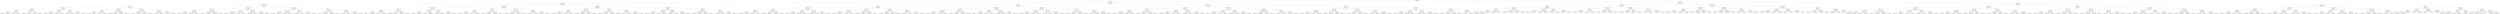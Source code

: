 digraph G{
514937549 [label="Node{data=[5090, 5090]}"]
514937549 -> 1069359610
1069359610 [label="Node{data=[3048, 3048]}"]
1069359610 -> 31232092
31232092 [label="Node{data=[2486, 2486]}"]
31232092 -> 815589268
815589268 [label="Node{data=[1429, 1429]}"]
815589268 -> 615509104
615509104 [label="Node{data=[477, 477]}"]
615509104 -> 1917565934
1917565934 [label="Node{data=[461, 461]}"]
1917565934 -> 401640331
401640331 [label="Node{data=[442, 442]}"]
401640331 -> 1074228902
1074228902 [label="Node{data=[438, 438]}"]
1074228902 -> 454084282
454084282 [label="Node{data=[436, 436]}"]
454084282 -> 875268861
875268861 [label="Node{data=[430, 430]}"]
454084282 -> 655684384
655684384 [label="Node{data=[437, 437]}"]
1074228902 -> 1545456442
1545456442 [label="Node{data=[440, 440]}"]
1545456442 -> 1093002005
1093002005 [label="Node{data=[439, 439]}"]
1545456442 -> 691135918
691135918 [label="Node{data=[441, 441]}"]
401640331 -> 700223067
700223067 [label="Node{data=[446, 446]}"]
700223067 -> 466273357
466273357 [label="Node{data=[444, 444]}"]
466273357 -> 1964613994
1964613994 [label="Node{data=[443, 443]}"]
466273357 -> 1394812658
1394812658 [label="Node{data=[445, 445]}"]
700223067 -> 513848475
513848475 [label="Node{data=[459, 459]}"]
513848475 -> 1401287598
1401287598 [label="Node{data=[447, 447]}"]
513848475 -> 1798244933
1798244933 [label="Node{data=[460, 460]}"]
1917565934 -> 561096036
561096036 [label="Node{data=[469, 469]}"]
561096036 -> 980339133
980339133 [label="Node{data=[465, 465]}"]
980339133 -> 1183471069
1183471069 [label="Node{data=[463, 463]}"]
1183471069 -> 1441010283
1441010283 [label="Node{data=[462, 462]}"]
1183471069 -> 2031277878
2031277878 [label="Node{data=[464, 464]}"]
980339133 -> 897440392
897440392 [label="Node{data=[467, 467]}"]
897440392 -> 567100743
567100743 [label="Node{data=[466, 466]}"]
897440392 -> 1414491231
1414491231 [label="Node{data=[468, 468]}"]
561096036 -> 990620295
990620295 [label="Node{data=[473, 473]}"]
990620295 -> 1618579188
1618579188 [label="Node{data=[471, 471]}"]
1618579188 -> 726997185
726997185 [label="Node{data=[470, 470]}"]
1618579188 -> 72856672
72856672 [label="Node{data=[472, 472]}"]
990620295 -> 1659791871
1659791871 [label="Node{data=[475, 475]}"]
1659791871 -> 1313621368
1313621368 [label="Node{data=[474, 474]}"]
1659791871 -> 1306320736
1306320736 [label="Node{data=[476, 476]}"]
615509104 -> 1947305487
1947305487 [label="Node{data=[1389, 1389]}"]
1947305487 -> 1705093347
1705093347 [label="Node{data=[485, 485]}"]
1705093347 -> 1231705770
1231705770 [label="Node{data=[481, 481]}"]
1231705770 -> 1650894648
1650894648 [label="Node{data=[479, 479]}"]
1650894648 -> 440366213
440366213 [label="Node{data=[478, 478]}"]
1650894648 -> 1915822481
1915822481 [label="Node{data=[480, 480]}"]
1231705770 -> 1777723003
1777723003 [label="Node{data=[483, 483]}"]
1777723003 -> 1056817946
1056817946 [label="Node{data=[482, 482]}"]
1777723003 -> 1602687772
1602687772 [label="Node{data=[484, 484]}"]
1705093347 -> 616664276
616664276 [label="Node{data=[1385, 1385]}"]
616664276 -> 1648455689
1648455689 [label="Node{data=[522, 522]}"]
1648455689 -> 854886984
854886984 [label="Node{data=[486, 486]}"]
1648455689 -> 1435263225
1435263225 [label="Node{data=[862, 862]}"]
616664276 -> 2097406384
2097406384 [label="Node{data=[1387, 1387]}"]
2097406384 -> 346756897
346756897 [label="Node{data=[1386, 1386]}"]
2097406384 -> 43743542
43743542 [label="Node{data=[1388, 1388]}"]
1947305487 -> 874924596
874924596 [label="Node{data=[1397, 1397]}"]
874924596 -> 1447703393
1447703393 [label="Node{data=[1393, 1393]}"]
1447703393 -> 437527702
437527702 [label="Node{data=[1391, 1391]}"]
437527702 -> 1126149163
1126149163 [label="Node{data=[1390, 1390]}"]
437527702 -> 1173236118
1173236118 [label="Node{data=[1392, 1392]}"]
1447703393 -> 1119406961
1119406961 [label="Node{data=[1395, 1395]}"]
1119406961 -> 2041804580
2041804580 [label="Node{data=[1394, 1394]}"]
1119406961 -> 1207165645
1207165645 [label="Node{data=[1396, 1396]}"]
874924596 -> 1936048444
1936048444 [label="Node{data=[1419, 1419]}"]
1936048444 -> 2005040994
2005040994 [label="Node{data=[1399, 1399]}"]
2005040994 -> 367672545
367672545 [label="Node{data=[1398, 1398]}"]
2005040994 -> 1297563931
1297563931 [label="Node{data=[1400, 1400]}"]
1936048444 -> 283514284
283514284 [label="Node{data=[1427, 1427]}"]
283514284 -> 1954218429
1954218429 [label="Node{data=[1426, 1426]}"]
283514284 -> 816981735
816981735 [label="Node{data=[1428, 1428]}"]
815589268 -> 1201333875
1201333875 [label="Node{data=[1586, 1586]}"]
1201333875 -> 1743900761
1743900761 [label="Node{data=[1570, 1570]}"]
1743900761 -> 1269515251
1269515251 [label="Node{data=[1437, 1437]}"]
1269515251 -> 1787810175
1787810175 [label="Node{data=[1433, 1433]}"]
1787810175 -> 2058754851
2058754851 [label="Node{data=[1431, 1431]}"]
2058754851 -> 321683252
321683252 [label="Node{data=[1430, 1430]}"]
2058754851 -> 42533497
42533497 [label="Node{data=[1432, 1432]}"]
1787810175 -> 370753406
370753406 [label="Node{data=[1435, 1435]}"]
370753406 -> 1555845533
1555845533 [label="Node{data=[1434, 1434]}"]
370753406 -> 748241121
748241121 [label="Node{data=[1436, 1436]}"]
1269515251 -> 1724454337
1724454337 [label="Node{data=[1441, 1441]}"]
1724454337 -> 972301481
972301481 [label="Node{data=[1439, 1439]}"]
972301481 -> 133868211
133868211 [label="Node{data=[1438, 1438]}"]
972301481 -> 1635941605
1635941605 [label="Node{data=[1440, 1440]}"]
1724454337 -> 1330321929
1330321929 [label="Node{data=[1568, 1568]}"]
1330321929 -> 1459793445
1459793445 [label="Node{data=[1510, 1510]}"]
1330321929 -> 92219716
92219716 [label="Node{data=[1569, 1569]}"]
1743900761 -> 2011699290
2011699290 [label="Node{data=[1578, 1578]}"]
2011699290 -> 1617219580
1617219580 [label="Node{data=[1574, 1574]}"]
1617219580 -> 584394323
584394323 [label="Node{data=[1572, 1572]}"]
584394323 -> 1578901060
1578901060 [label="Node{data=[1571, 1571]}"]
584394323 -> 1770120981
1770120981 [label="Node{data=[1573, 1573]}"]
1617219580 -> 794615542
794615542 [label="Node{data=[1576, 1576]}"]
794615542 -> 607163120
607163120 [label="Node{data=[1575, 1575]}"]
794615542 -> 450905612
450905612 [label="Node{data=[1577, 1577]}"]
2011699290 -> 2084549386
2084549386 [label="Node{data=[1582, 1582]}"]
2084549386 -> 903706901
903706901 [label="Node{data=[1580, 1580]}"]
903706901 -> 366660172
366660172 [label="Node{data=[1579, 1579]}"]
903706901 -> 219295453
219295453 [label="Node{data=[1581, 1581]}"]
2084549386 -> 204766102
204766102 [label="Node{data=[1584, 1584]}"]
204766102 -> 1392492244
1392492244 [label="Node{data=[1583, 1583]}"]
204766102 -> 288654957
288654957 [label="Node{data=[1585, 1585]}"]
1201333875 -> 223098448
223098448 [label="Node{data=[2119, 2119]}"]
223098448 -> 571147428
571147428 [label="Node{data=[1990, 1990]}"]
571147428 -> 221058863
221058863 [label="Node{data=[1907, 1907]}"]
221058863 -> 941621001
941621001 [label="Node{data=[1651, 1651]}"]
941621001 -> 1410183404
1410183404 [label="Node{data=[1587, 1587]}"]
941621001 -> 777625837
777625837 [label="Node{data=[1801, 1801]}"]
221058863 -> 1269321318
1269321318 [label="Node{data=[1930, 1930]}"]
1269321318 -> 210241453
210241453 [label="Node{data=[1926, 1926]}"]
1269321318 -> 901471232
901471232 [label="Node{data=[1959, 1959]}"]
571147428 -> 1451678866
1451678866 [label="Node{data=[2074, 2074]}"]
1451678866 -> 1607754586
1607754586 [label="Node{data=[2072, 2072]}"]
1607754586 -> 321761890
321761890 [label="Node{data=[2049, 2049]}"]
1607754586 -> 2082060123
2082060123 [label="Node{data=[2073, 2073]}"]
1451678866 -> 479958534
479958534 [label="Node{data=[2117, 2117]}"]
479958534 -> 1621751932
1621751932 [label="Node{data=[2103, 2103]}"]
479958534 -> 510257321
510257321 [label="Node{data=[2118, 2118]}"]
223098448 -> 796600144
796600144 [label="Node{data=[2478, 2478]}"]
796600144 -> 1863368479
1863368479 [label="Node{data=[2474, 2474]}"]
1863368479 -> 1079365785
1079365785 [label="Node{data=[2168, 2168]}"]
1079365785 -> 287851674
287851674 [label="Node{data=[2140, 2140]}"]
1079365785 -> 1730129992
1730129992 [label="Node{data=[2419, 2419]}"]
1863368479 -> 228393971
228393971 [label="Node{data=[2476, 2476]}"]
228393971 -> 1663228865
1663228865 [label="Node{data=[2475, 2475]}"]
228393971 -> 821911467
821911467 [label="Node{data=[2477, 2477]}"]
796600144 -> 712651788
712651788 [label="Node{data=[2482, 2482]}"]
712651788 -> 1335699499
1335699499 [label="Node{data=[2480, 2480]}"]
1335699499 -> 982781642
982781642 [label="Node{data=[2479, 2479]}"]
1335699499 -> 1615732276
1615732276 [label="Node{data=[2481, 2481]}"]
712651788 -> 460299365
460299365 [label="Node{data=[2484, 2484]}"]
460299365 -> 1024795475
1024795475 [label="Node{data=[2483, 2483]}"]
460299365 -> 669882469
669882469 [label="Node{data=[2485, 2485]}"]
31232092 -> 927112466
927112466 [label="Node{data=[2844, 2844]}"]
927112466 -> 1344906027
1344906027 [label="Node{data=[2548, 2548]}"]
1344906027 -> 1152519622
1152519622 [label="Node{data=[2502, 2502]}"]
1152519622 -> 265788293
265788293 [label="Node{data=[2494, 2494]}"]
265788293 -> 744373600
744373600 [label="Node{data=[2490, 2490]}"]
744373600 -> 838071099
838071099 [label="Node{data=[2488, 2488]}"]
838071099 -> 1710949630
1710949630 [label="Node{data=[2487, 2487]}"]
838071099 -> 1447276663
1447276663 [label="Node{data=[2489, 2489]}"]
744373600 -> 187376354
187376354 [label="Node{data=[2492, 2492]}"]
187376354 -> 628056727
628056727 [label="Node{data=[2491, 2491]}"]
187376354 -> 403590704
403590704 [label="Node{data=[2493, 2493]}"]
265788293 -> 1392874830
1392874830 [label="Node{data=[2498, 2498]}"]
1392874830 -> 23826942
23826942 [label="Node{data=[2496, 2496]}"]
23826942 -> 1598959774
1598959774 [label="Node{data=[2495, 2495]}"]
23826942 -> 903580297
903580297 [label="Node{data=[2497, 2497]}"]
1392874830 -> 1242289817
1242289817 [label="Node{data=[2500, 2500]}"]
1242289817 -> 397560391
397560391 [label="Node{data=[2499, 2499]}"]
1242289817 -> 961958639
961958639 [label="Node{data=[2501, 2501]}"]
1152519622 -> 1353713806
1353713806 [label="Node{data=[2540, 2540]}"]
1353713806 -> 1151054623
1151054623 [label="Node{data=[2536, 2536]}"]
1151054623 -> 1098787257
1098787257 [label="Node{data=[2534, 2534]}"]
1098787257 -> 1253362259
1253362259 [label="Node{data=[2503, 2503]}"]
1098787257 -> 437276659
437276659 [label="Node{data=[2535, 2535]}"]
1151054623 -> 59376869
59376869 [label="Node{data=[2538, 2538]}"]
59376869 -> 856278732
856278732 [label="Node{data=[2537, 2537]}"]
59376869 -> 1594061996
1594061996 [label="Node{data=[2539, 2539]}"]
1353713806 -> 1207228264
1207228264 [label="Node{data=[2544, 2544]}"]
1207228264 -> 344612447
344612447 [label="Node{data=[2542, 2542]}"]
344612447 -> 1774769572
1774769572 [label="Node{data=[2541, 2541]}"]
344612447 -> 766147109
766147109 [label="Node{data=[2543, 2543]}"]
1207228264 -> 1275373423
1275373423 [label="Node{data=[2546, 2546]}"]
1275373423 -> 179986454
179986454 [label="Node{data=[2545, 2545]}"]
1275373423 -> 628158736
628158736 [label="Node{data=[2547, 2547]}"]
1344906027 -> 1534446793
1534446793 [label="Node{data=[2768, 2768]}"]
1534446793 -> 849557271
849557271 [label="Node{data=[2760, 2760]}"]
849557271 -> 1807768453
1807768453 [label="Node{data=[2709, 2709]}"]
1807768453 -> 1226493852
1226493852 [label="Node{data=[2678, 2678]}"]
1226493852 -> 1014776306
1014776306 [label="Node{data=[2549, 2549]}"]
1226493852 -> 390906597
390906597 [label="Node{data=[2692, 2692]}"]
1807768453 -> 2126102522
2126102522 [label="Node{data=[2758, 2758]}"]
2126102522 -> 1640036766
1640036766 [label="Node{data=[2720, 2720]}"]
2126102522 -> 1072519045
1072519045 [label="Node{data=[2759, 2759]}"]
849557271 -> 1313333623
1313333623 [label="Node{data=[2764, 2764]}"]
1313333623 -> 2108870954
2108870954 [label="Node{data=[2762, 2762]}"]
2108870954 -> 467196683
467196683 [label="Node{data=[2761, 2761]}"]
2108870954 -> 1323103882
1323103882 [label="Node{data=[2763, 2763]}"]
1313333623 -> 1063381631
1063381631 [label="Node{data=[2766, 2766]}"]
1063381631 -> 1420904248
1420904248 [label="Node{data=[2765, 2765]}"]
1063381631 -> 158125606
158125606 [label="Node{data=[2767, 2767]}"]
1534446793 -> 548213031
548213031 [label="Node{data=[2784, 2784]}"]
548213031 -> 271529311
271529311 [label="Node{data=[2772, 2772]}"]
271529311 -> 1316563173
1316563173 [label="Node{data=[2770, 2770]}"]
1316563173 -> 562807538
562807538 [label="Node{data=[2769, 2769]}"]
1316563173 -> 1776802765
1776802765 [label="Node{data=[2771, 2771]}"]
271529311 -> 9145955
9145955 [label="Node{data=[2774, 2774]}"]
9145955 -> 120762519
120762519 [label="Node{data=[2773, 2773]}"]
9145955 -> 2018602705
2018602705 [label="Node{data=[2775, 2775]}"]
548213031 -> 801106853
801106853 [label="Node{data=[2840, 2840]}"]
801106853 -> 1931186343
1931186343 [label="Node{data=[2838, 2838]}"]
1931186343 -> 1639919707
1639919707 [label="Node{data=[2837, 2837]}"]
1931186343 -> 309063003
309063003 [label="Node{data=[2839, 2839]}"]
801106853 -> 1121570416
1121570416 [label="Node{data=[2842, 2842]}"]
1121570416 -> 1835593764
1835593764 [label="Node{data=[2841, 2841]}"]
1121570416 -> 1967990842
1967990842 [label="Node{data=[2843, 2843]}"]
927112466 -> 939594493
939594493 [label="Node{data=[2984, 2984]}"]
939594493 -> 875033027
875033027 [label="Node{data=[2968, 2968]}"]
875033027 -> 518315699
518315699 [label="Node{data=[2942, 2942]}"]
518315699 -> 49559981
49559981 [label="Node{data=[2848, 2848]}"]
49559981 -> 844252660
844252660 [label="Node{data=[2846, 2846]}"]
844252660 -> 963646356
963646356 [label="Node{data=[2845, 2845]}"]
844252660 -> 31015759
31015759 [label="Node{data=[2847, 2847]}"]
49559981 -> 583220104
583220104 [label="Node{data=[2850, 2850]}"]
583220104 -> 43956161
43956161 [label="Node{data=[2849, 2849]}"]
583220104 -> 1003223221
1003223221 [label="Node{data=[2931, 2931]}"]
518315699 -> 1883441080
1883441080 [label="Node{data=[2964, 2964]}"]
1883441080 -> 1273457987
1273457987 [label="Node{data=[2962, 2962]}"]
1273457987 -> 1018227521
1018227521 [label="Node{data=[2961, 2961]}"]
1273457987 -> 1490723378
1490723378 [label="Node{data=[2963, 2963]}"]
1883441080 -> 818675798
818675798 [label="Node{data=[2966, 2966]}"]
818675798 -> 1085402745
1085402745 [label="Node{data=[2965, 2965]}"]
818675798 -> 2069950413
2069950413 [label="Node{data=[2967, 2967]}"]
875033027 -> 1990597025
1990597025 [label="Node{data=[2976, 2976]}"]
1990597025 -> 649619859
649619859 [label="Node{data=[2972, 2972]}"]
649619859 -> 1773508891
1773508891 [label="Node{data=[2970, 2970]}"]
1773508891 -> 366415207
366415207 [label="Node{data=[2969, 2969]}"]
1773508891 -> 1408922989
1408922989 [label="Node{data=[2971, 2971]}"]
649619859 -> 913013360
913013360 [label="Node{data=[2974, 2974]}"]
913013360 -> 1943224551
1943224551 [label="Node{data=[2973, 2973]}"]
913013360 -> 1589827535
1589827535 [label="Node{data=[2975, 2975]}"]
1990597025 -> 1578340455
1578340455 [label="Node{data=[2980, 2980]}"]
1578340455 -> 868665647
868665647 [label="Node{data=[2978, 2978]}"]
868665647 -> 1518040008
1518040008 [label="Node{data=[2977, 2977]}"]
868665647 -> 307215335
307215335 [label="Node{data=[2979, 2979]}"]
1578340455 -> 1352503649
1352503649 [label="Node{data=[2982, 2982]}"]
1352503649 -> 1436005868
1436005868 [label="Node{data=[2981, 2981]}"]
1352503649 -> 1416849829
1416849829 [label="Node{data=[2983, 2983]}"]
939594493 -> 990670927
990670927 [label="Node{data=[3000, 3000]}"]
990670927 -> 119990486
119990486 [label="Node{data=[2992, 2992]}"]
119990486 -> 1878398219
1878398219 [label="Node{data=[2988, 2988]}"]
1878398219 -> 537356049
537356049 [label="Node{data=[2986, 2986]}"]
537356049 -> 2018637142
2018637142 [label="Node{data=[2985, 2985]}"]
537356049 -> 1216463570
1216463570 [label="Node{data=[2987, 2987]}"]
1878398219 -> 385927300
385927300 [label="Node{data=[2990, 2990]}"]
385927300 -> 212081306
212081306 [label="Node{data=[2989, 2989]}"]
385927300 -> 2074653981
2074653981 [label="Node{data=[2991, 2991]}"]
119990486 -> 1039761384
1039761384 [label="Node{data=[2996, 2996]}"]
1039761384 -> 749519931
749519931 [label="Node{data=[2994, 2994]}"]
749519931 -> 7367678
7367678 [label="Node{data=[2993, 2993]}"]
749519931 -> 1045313200
1045313200 [label="Node{data=[2995, 2995]}"]
1039761384 -> 1212025006
1212025006 [label="Node{data=[2998, 2998]}"]
1212025006 -> 41521294
41521294 [label="Node{data=[2997, 2997]}"]
1212025006 -> 30749860
30749860 [label="Node{data=[2999, 2999]}"]
990670927 -> 1315010968
1315010968 [label="Node{data=[3008, 3008]}"]
1315010968 -> 1990357890
1990357890 [label="Node{data=[3004, 3004]}"]
1990357890 -> 940666936
940666936 [label="Node{data=[3002, 3002]}"]
940666936 -> 281609098
281609098 [label="Node{data=[3001, 3001]}"]
940666936 -> 1428231602
1428231602 [label="Node{data=[3003, 3003]}"]
1990357890 -> 821707511
821707511 [label="Node{data=[3006, 3006]}"]
821707511 -> 56194144
56194144 [label="Node{data=[3005, 3005]}"]
821707511 -> 1540678354
1540678354 [label="Node{data=[3007, 3007]}"]
1315010968 -> 101052575
101052575 [label="Node{data=[3012, 3012]}"]
101052575 -> 1686828882
1686828882 [label="Node{data=[3010, 3010]}"]
1686828882 -> 741893591
741893591 [label="Node{data=[3009, 3009]}"]
1686828882 -> 1351008496
1351008496 [label="Node{data=[3011, 3011]}"]
101052575 -> 2041467767
2041467767 [label="Node{data=[3027, 3027]}"]
2041467767 -> 1244466039
1244466039 [label="Node{data=[3013, 3013]}"]
2041467767 -> 626317624
626317624 [label="Node{data=[3045, 3045]}"]
1069359610 -> 1127418914
1127418914 [label="Node{data=[4255, 4255]}"]
1127418914 -> 1208867544
1208867544 [label="Node{data=[3577, 3577]}"]
1208867544 -> 1792611869
1792611869 [label="Node{data=[3416, 3416]}"]
1792611869 -> 1766297447
1766297447 [label="Node{data=[3329, 3329]}"]
1766297447 -> 852417649
852417649 [label="Node{data=[3321, 3321]}"]
852417649 -> 338893802
338893802 [label="Node{data=[3317, 3317]}"]
338893802 -> 913870479
913870479 [label="Node{data=[3315, 3315]}"]
913870479 -> 1670448016
1670448016 [label="Node{data=[3260, 3260]}"]
913870479 -> 670590663
670590663 [label="Node{data=[3316, 3316]}"]
338893802 -> 731436441
731436441 [label="Node{data=[3319, 3319]}"]
731436441 -> 1499867795
1499867795 [label="Node{data=[3318, 3318]}"]
731436441 -> 847265708
847265708 [label="Node{data=[3320, 3320]}"]
852417649 -> 1445640549
1445640549 [label="Node{data=[3325, 3325]}"]
1445640549 -> 1005816356
1005816356 [label="Node{data=[3323, 3323]}"]
1005816356 -> 1395199355
1395199355 [label="Node{data=[3322, 3322]}"]
1005816356 -> 1625765357
1625765357 [label="Node{data=[3324, 3324]}"]
1445640549 -> 1669679365
1669679365 [label="Node{data=[3327, 3327]}"]
1669679365 -> 1149263355
1149263355 [label="Node{data=[3326, 3326]}"]
1669679365 -> 1599718085
1599718085 [label="Node{data=[3328, 3328]}"]
1766297447 -> 105434270
105434270 [label="Node{data=[3408, 3408]}"]
105434270 -> 1330409523
1330409523 [label="Node{data=[3404, 3404]}"]
1330409523 -> 157651876
157651876 [label="Node{data=[3376, 3376]}"]
157651876 -> 406534055
406534055 [label="Node{data=[3364, 3364]}"]
157651876 -> 1490494466
1490494466 [label="Node{data=[3403, 3403]}"]
1330409523 -> 1949702851
1949702851 [label="Node{data=[3406, 3406]}"]
1949702851 -> 1374375762
1374375762 [label="Node{data=[3405, 3405]}"]
1949702851 -> 279764167
279764167 [label="Node{data=[3407, 3407]}"]
105434270 -> 1899634148
1899634148 [label="Node{data=[3412, 3412]}"]
1899634148 -> 899608834
899608834 [label="Node{data=[3410, 3410]}"]
899608834 -> 1048885564
1048885564 [label="Node{data=[3409, 3409]}"]
899608834 -> 1220018383
1220018383 [label="Node{data=[3411, 3411]}"]
1899634148 -> 1775038721
1775038721 [label="Node{data=[3414, 3414]}"]
1775038721 -> 722996187
722996187 [label="Node{data=[3413, 3413]}"]
1775038721 -> 818809565
818809565 [label="Node{data=[3415, 3415]}"]
1792611869 -> 947440243
947440243 [label="Node{data=[3523, 3523]}"]
947440243 -> 909275268
909275268 [label="Node{data=[3515, 3515]}"]
909275268 -> 1562370890
1562370890 [label="Node{data=[3420, 3420]}"]
1562370890 -> 499618518
499618518 [label="Node{data=[3418, 3418]}"]
499618518 -> 1662183503
1662183503 [label="Node{data=[3417, 3417]}"]
499618518 -> 1174475513
1174475513 [label="Node{data=[3419, 3419]}"]
1562370890 -> 1688644800
1688644800 [label="Node{data=[3480, 3480]}"]
1688644800 -> 1171702688
1171702688 [label="Node{data=[3444, 3444]}"]
1688644800 -> 837950405
837950405 [label="Node{data=[3514, 3514]}"]
909275268 -> 2133475800
2133475800 [label="Node{data=[3519, 3519]}"]
2133475800 -> 775631441
775631441 [label="Node{data=[3517, 3517]}"]
775631441 -> 1568882677
1568882677 [label="Node{data=[3516, 3516]}"]
775631441 -> 2089692083
2089692083 [label="Node{data=[3518, 3518]}"]
2133475800 -> 1359446395
1359446395 [label="Node{data=[3521, 3521]}"]
1359446395 -> 643401904
643401904 [label="Node{data=[3520, 3520]}"]
1359446395 -> 1650550553
1650550553 [label="Node{data=[3522, 3522]}"]
947440243 -> 1874791253
1874791253 [label="Node{data=[3531, 3531]}"]
1874791253 -> 39736192
39736192 [label="Node{data=[3527, 3527]}"]
39736192 -> 1755862899
1755862899 [label="Node{data=[3525, 3525]}"]
1755862899 -> 26782928
26782928 [label="Node{data=[3524, 3524]}"]
1755862899 -> 384494101
384494101 [label="Node{data=[3526, 3526]}"]
39736192 -> 1717070107
1717070107 [label="Node{data=[3529, 3529]}"]
1717070107 -> 1281468780
1281468780 [label="Node{data=[3528, 3528]}"]
1717070107 -> 140206620
140206620 [label="Node{data=[3530, 3530]}"]
1874791253 -> 1226873664
1226873664 [label="Node{data=[3573, 3573]}"]
1226873664 -> 1813324750
1813324750 [label="Node{data=[3533, 3533]}"]
1813324750 -> 771677673
771677673 [label="Node{data=[3532, 3532]}"]
1813324750 -> 2120618440
2120618440 [label="Node{data=[3572, 3572]}"]
1226873664 -> 860975071
860975071 [label="Node{data=[3575, 3575]}"]
860975071 -> 1981755688
1981755688 [label="Node{data=[3574, 3574]}"]
860975071 -> 768981911
768981911 [label="Node{data=[3576, 3576]}"]
1208867544 -> 1676875700
1676875700 [label="Node{data=[3717, 3717]}"]
1676875700 -> 1533322114
1533322114 [label="Node{data=[3606, 3606]}"]
1533322114 -> 1417502647
1417502647 [label="Node{data=[3598, 3598]}"]
1417502647 -> 1416912812
1416912812 [label="Node{data=[3581, 3581]}"]
1416912812 -> 801221665
801221665 [label="Node{data=[3579, 3579]}"]
801221665 -> 1363636968
1363636968 [label="Node{data=[3578, 3578]}"]
801221665 -> 1870208912
1870208912 [label="Node{data=[3580, 3580]}"]
1416912812 -> 419869932
419869932 [label="Node{data=[3583, 3583]}"]
419869932 -> 990163785
990163785 [label="Node{data=[3582, 3582]}"]
419869932 -> 1371424499
1371424499 [label="Node{data=[3597, 3597]}"]
1417502647 -> 1981564619
1981564619 [label="Node{data=[3602, 3602]}"]
1981564619 -> 1519463728
1519463728 [label="Node{data=[3600, 3600]}"]
1519463728 -> 1150374864
1150374864 [label="Node{data=[3599, 3599]}"]
1519463728 -> 1731923055
1731923055 [label="Node{data=[3601, 3601]}"]
1981564619 -> 1929720925
1929720925 [label="Node{data=[3604, 3604]}"]
1929720925 -> 548302752
548302752 [label="Node{data=[3603, 3603]}"]
1929720925 -> 1852815286
1852815286 [label="Node{data=[3605, 3605]}"]
1533322114 -> 1367901792
1367901792 [label="Node{data=[3660, 3660]}"]
1367901792 -> 192280528
192280528 [label="Node{data=[3610, 3610]}"]
192280528 -> 1492470385
1492470385 [label="Node{data=[3608, 3608]}"]
1492470385 -> 1270125790
1270125790 [label="Node{data=[3607, 3607]}"]
1492470385 -> 1578807374
1578807374 [label="Node{data=[3609, 3609]}"]
192280528 -> 2054493994
2054493994 [label="Node{data=[3612, 3612]}"]
2054493994 -> 136412375
136412375 [label="Node{data=[3611, 3611]}"]
2054493994 -> 1734089577
1734089577 [label="Node{data=[3642, 3642]}"]
1367901792 -> 1825529612
1825529612 [label="Node{data=[3713, 3713]}"]
1825529612 -> 1053936120
1053936120 [label="Node{data=[3711, 3711]}"]
1053936120 -> 1033227569
1033227569 [label="Node{data=[3675, 3675]}"]
1053936120 -> 974458553
974458553 [label="Node{data=[3712, 3712]}"]
1825529612 -> 749998536
749998536 [label="Node{data=[3715, 3715]}"]
749998536 -> 479888303
479888303 [label="Node{data=[3714, 3714]}"]
749998536 -> 259336520
259336520 [label="Node{data=[3716, 3716]}"]
1676875700 -> 487038681
487038681 [label="Node{data=[4239, 4239]}"]
487038681 -> 296871648
296871648 [label="Node{data=[3799, 3799]}"]
296871648 -> 1501468802
1501468802 [label="Node{data=[3721, 3721]}"]
1501468802 -> 2137507212
2137507212 [label="Node{data=[3719, 3719]}"]
2137507212 -> 1580690927
1580690927 [label="Node{data=[3718, 3718]}"]
2137507212 -> 1076827695
1076827695 [label="Node{data=[3720, 3720]}"]
1501468802 -> 1832397856
1832397856 [label="Node{data=[3723, 3723]}"]
1832397856 -> 741531566
741531566 [label="Node{data=[3722, 3722]}"]
1832397856 -> 1225754578
1225754578 [label="Node{data=[3738, 3738]}"]
296871648 -> 1906929330
1906929330 [label="Node{data=[4156, 4156]}"]
1906929330 -> 1574700427
1574700427 [label="Node{data=[4154, 4154]}"]
1574700427 -> 1730772529
1730772529 [label="Node{data=[4118, 4118]}"]
1574700427 -> 1387086865
1387086865 [label="Node{data=[4155, 4155]}"]
1906929330 -> 1758161928
1758161928 [label="Node{data=[4237, 4237]}"]
1758161928 -> 1426513095
1426513095 [label="Node{data=[4158, 4158]}"]
1758161928 -> 2037573792
2037573792 [label="Node{data=[4238, 4238]}"]
487038681 -> 1103603283
1103603283 [label="Node{data=[4247, 4247]}"]
1103603283 -> 1927227727
1927227727 [label="Node{data=[4243, 4243]}"]
1927227727 -> 299643703
299643703 [label="Node{data=[4241, 4241]}"]
299643703 -> 2131095108
2131095108 [label="Node{data=[4240, 4240]}"]
299643703 -> 59521737
59521737 [label="Node{data=[4242, 4242]}"]
1927227727 -> 135458470
135458470 [label="Node{data=[4245, 4245]}"]
135458470 -> 2024223000
2024223000 [label="Node{data=[4244, 4244]}"]
135458470 -> 671123334
671123334 [label="Node{data=[4246, 4246]}"]
1103603283 -> 1253620285
1253620285 [label="Node{data=[4251, 4251]}"]
1253620285 -> 1438648850
1438648850 [label="Node{data=[4249, 4249]}"]
1438648850 -> 347004483
347004483 [label="Node{data=[4248, 4248]}"]
1438648850 -> 943609831
943609831 [label="Node{data=[4250, 4250]}"]
1253620285 -> 936934287
936934287 [label="Node{data=[4253, 4253]}"]
936934287 -> 1646098428
1646098428 [label="Node{data=[4252, 4252]}"]
936934287 -> 2351418
2351418 [label="Node{data=[4254, 4254]}"]
1127418914 -> 1256722358
1256722358 [label="Node{data=[4424, 4424]}"]
1256722358 -> 1041760615
1041760615 [label="Node{data=[4349, 4349]}"]
1041760615 -> 926098383
926098383 [label="Node{data=[4271, 4271]}"]
926098383 -> 671497762
671497762 [label="Node{data=[4263, 4263]}"]
671497762 -> 580456747
580456747 [label="Node{data=[4259, 4259]}"]
580456747 -> 1559510822
1559510822 [label="Node{data=[4257, 4257]}"]
1559510822 -> 1920418348
1920418348 [label="Node{data=[4256, 4256]}"]
1559510822 -> 1805223278
1805223278 [label="Node{data=[4258, 4258]}"]
580456747 -> 23314815
23314815 [label="Node{data=[4261, 4261]}"]
23314815 -> 2090058618
2090058618 [label="Node{data=[4260, 4260]}"]
23314815 -> 884840678
884840678 [label="Node{data=[4262, 4262]}"]
671497762 -> 321440234
321440234 [label="Node{data=[4267, 4267]}"]
321440234 -> 207588041
207588041 [label="Node{data=[4265, 4265]}"]
207588041 -> 1857355819
1857355819 [label="Node{data=[4264, 4264]}"]
207588041 -> 915918771
915918771 [label="Node{data=[4266, 4266]}"]
321440234 -> 1663379218
1663379218 [label="Node{data=[4269, 4269]}"]
1663379218 -> 324853885
324853885 [label="Node{data=[4268, 4268]}"]
1663379218 -> 1437470309
1437470309 [label="Node{data=[4270, 4270]}"]
926098383 -> 1565309236
1565309236 [label="Node{data=[4341, 4341]}"]
1565309236 -> 387651640
387651640 [label="Node{data=[4337, 4337]}"]
387651640 -> 1672498606
1672498606 [label="Node{data=[4299, 4299]}"]
1672498606 -> 1179167387
1179167387 [label="Node{data=[4293, 4293]}"]
1672498606 -> 2129997439
2129997439 [label="Node{data=[4336, 4336]}"]
387651640 -> 836776769
836776769 [label="Node{data=[4339, 4339]}"]
836776769 -> 1348261358
1348261358 [label="Node{data=[4338, 4338]}"]
836776769 -> 1405333772
1405333772 [label="Node{data=[4340, 4340]}"]
1565309236 -> 68352989
68352989 [label="Node{data=[4345, 4345]}"]
68352989 -> 878225957
878225957 [label="Node{data=[4343, 4343]}"]
878225957 -> 35515109
35515109 [label="Node{data=[4342, 4342]}"]
878225957 -> 1285058683
1285058683 [label="Node{data=[4344, 4344]}"]
68352989 -> 1598535206
1598535206 [label="Node{data=[4347, 4347]}"]
1598535206 -> 775890537
775890537 [label="Node{data=[4346, 4346]}"]
1598535206 -> 1134082953
1134082953 [label="Node{data=[4348, 4348]}"]
1041760615 -> 1284243497
1284243497 [label="Node{data=[4365, 4365]}"]
1284243497 -> 781744408
781744408 [label="Node{data=[4357, 4357]}"]
781744408 -> 2042826444
2042826444 [label="Node{data=[4353, 4353]}"]
2042826444 -> 2130814606
2130814606 [label="Node{data=[4351, 4351]}"]
2130814606 -> 1403022351
1403022351 [label="Node{data=[4350, 4350]}"]
2130814606 -> 1050513370
1050513370 [label="Node{data=[4352, 4352]}"]
2042826444 -> 1607029675
1607029675 [label="Node{data=[4355, 4355]}"]
1607029675 -> 764324618
764324618 [label="Node{data=[4354, 4354]}"]
1607029675 -> 2099145376
2099145376 [label="Node{data=[4356, 4356]}"]
781744408 -> 791660934
791660934 [label="Node{data=[4361, 4361]}"]
791660934 -> 988713923
988713923 [label="Node{data=[4359, 4359]}"]
988713923 -> 1658890607
1658890607 [label="Node{data=[4358, 4358]}"]
988713923 -> 1822786809
1822786809 [label="Node{data=[4360, 4360]}"]
791660934 -> 1033310994
1033310994 [label="Node{data=[4363, 4363]}"]
1033310994 -> 1932128232
1932128232 [label="Node{data=[4362, 4362]}"]
1033310994 -> 350587699
350587699 [label="Node{data=[4364, 4364]}"]
1284243497 -> 1411864346
1411864346 [label="Node{data=[4416, 4416]}"]
1411864346 -> 1370341647
1370341647 [label="Node{data=[4369, 4369]}"]
1370341647 -> 1833382525
1833382525 [label="Node{data=[4367, 4367]}"]
1833382525 -> 1430487285
1430487285 [label="Node{data=[4366, 4366]}"]
1833382525 -> 993170112
993170112 [label="Node{data=[4368, 4368]}"]
1370341647 -> 78158096
78158096 [label="Node{data=[4411, 4411]}"]
78158096 -> 1353221922
1353221922 [label="Node{data=[4370, 4370]}"]
78158096 -> 430301674
430301674 [label="Node{data=[4415, 4415]}"]
1411864346 -> 909038732
909038732 [label="Node{data=[4420, 4420]}"]
909038732 -> 1989061440
1989061440 [label="Node{data=[4418, 4418]}"]
1989061440 -> 1644933924
1644933924 [label="Node{data=[4417, 4417]}"]
1989061440 -> 1419228222
1419228222 [label="Node{data=[4419, 4419]}"]
909038732 -> 341676180
341676180 [label="Node{data=[4422, 4422]}"]
341676180 -> 386596340
386596340 [label="Node{data=[4421, 4421]}"]
341676180 -> 673709730
673709730 [label="Node{data=[4423, 4423]}"]
1256722358 -> 1098422748
1098422748 [label="Node{data=[4927, 4927]}"]
1098422748 -> 970549335
970549335 [label="Node{data=[4512, 4512]}"]
970549335 -> 2038220741
2038220741 [label="Node{data=[4504, 4504]}"]
2038220741 -> 1849287846
1849287846 [label="Node{data=[4484, 4484]}"]
1849287846 -> 1804216004
1804216004 [label="Node{data=[4426, 4426]}"]
1804216004 -> 425943090
425943090 [label="Node{data=[4425, 4425]}"]
1804216004 -> 104779316
104779316 [label="Node{data=[4469, 4469]}"]
1849287846 -> 662898305
662898305 [label="Node{data=[4502, 4502]}"]
662898305 -> 486910131
486910131 [label="Node{data=[4487, 4487]}"]
662898305 -> 526723537
526723537 [label="Node{data=[4503, 4503]}"]
2038220741 -> 1876564839
1876564839 [label="Node{data=[4508, 4508]}"]
1876564839 -> 1355984659
1355984659 [label="Node{data=[4506, 4506]}"]
1355984659 -> 1612891530
1612891530 [label="Node{data=[4505, 4505]}"]
1355984659 -> 1455375358
1455375358 [label="Node{data=[4507, 4507]}"]
1876564839 -> 1761704813
1761704813 [label="Node{data=[4510, 4510]}"]
1761704813 -> 753855337
753855337 [label="Node{data=[4509, 4509]}"]
1761704813 -> 1519810027
1519810027 [label="Node{data=[4511, 4511]}"]
970549335 -> 1981443572
1981443572 [label="Node{data=[4575, 4575]}"]
1981443572 -> 346204745
346204745 [label="Node{data=[4571, 4571]}"]
346204745 -> 1330429463
1330429463 [label="Node{data=[4514, 4514]}"]
1330429463 -> 647799608
647799608 [label="Node{data=[4513, 4513]}"]
1330429463 -> 55316434
55316434 [label="Node{data=[4543, 4543]}"]
346204745 -> 45948176
45948176 [label="Node{data=[4573, 4573]}"]
45948176 -> 673949526
673949526 [label="Node{data=[4572, 4572]}"]
45948176 -> 1810711560
1810711560 [label="Node{data=[4574, 4574]}"]
1981443572 -> 146596920
146596920 [label="Node{data=[4853, 4853]}"]
146596920 -> 1644375458
1644375458 [label="Node{data=[4577, 4577]}"]
1644375458 -> 392640419
392640419 [label="Node{data=[4576, 4576]}"]
1644375458 -> 380365891
380365891 [label="Node{data=[4578, 4578]}"]
146596920 -> 2044282762
2044282762 [label="Node{data=[4886, 4886]}"]
2044282762 -> 38542126
38542126 [label="Node{data=[4855, 4855]}"]
2044282762 -> 741932779
741932779 [label="Node{data=[4926, 4926]}"]
1098422748 -> 1698219739
1698219739 [label="Node{data=[4952, 4952]}"]
1698219739 -> 1450060001
1450060001 [label="Node{data=[4935, 4935]}"]
1450060001 -> 874110057
874110057 [label="Node{data=[4931, 4931]}"]
874110057 -> 1597875111
1597875111 [label="Node{data=[4929, 4929]}"]
1597875111 -> 2081470597
2081470597 [label="Node{data=[4928, 4928]}"]
1597875111 -> 1528741574
1528741574 [label="Node{data=[4930, 4930]}"]
874110057 -> 564058968
564058968 [label="Node{data=[4933, 4933]}"]
564058968 -> 319579223
319579223 [label="Node{data=[4932, 4932]}"]
564058968 -> 1780560419
1780560419 [label="Node{data=[4934, 4934]}"]
1450060001 -> 1147623727
1147623727 [label="Node{data=[4948, 4948]}"]
1147623727 -> 334765792
334765792 [label="Node{data=[4937, 4937]}"]
334765792 -> 1663757845
1663757845 [label="Node{data=[4936, 4936]}"]
334765792 -> 16345209
16345209 [label="Node{data=[4947, 4947]}"]
1147623727 -> 2125068136
2125068136 [label="Node{data=[4950, 4950]}"]
2125068136 -> 1293542723
1293542723 [label="Node{data=[4949, 4949]}"]
2125068136 -> 2046288051
2046288051 [label="Node{data=[4951, 4951]}"]
1698219739 -> 839316820
839316820 [label="Node{data=[4960, 4960]}"]
839316820 -> 52778699
52778699 [label="Node{data=[4956, 4956]}"]
52778699 -> 18126865
18126865 [label="Node{data=[4954, 4954]}"]
18126865 -> 1193284344
1193284344 [label="Node{data=[4953, 4953]}"]
18126865 -> 1116336925
1116336925 [label="Node{data=[4955, 4955]}"]
52778699 -> 1798534793
1798534793 [label="Node{data=[4958, 4958]}"]
1798534793 -> 1312993262
1312993262 [label="Node{data=[4957, 4957]}"]
1798534793 -> 154321676
154321676 [label="Node{data=[4959, 4959]}"]
839316820 -> 78567468
78567468 [label="Node{data=[4965, 4965]}"]
78567468 -> 1952014606
1952014606 [label="Node{data=[4962, 4962]}"]
1952014606 -> 792694196
792694196 [label="Node{data=[4961, 4961]}"]
1952014606 -> 805962236
805962236 [label="Node{data=[4963, 4963]}"]
78567468 -> 1108856937
1108856937 [label="Node{data=[5009, 5009]}"]
1108856937 -> 2113509428
2113509428 [label="Node{data=[5004, 5004]}"]
1108856937 -> 779679762
779679762 [label="Node{data=[5056, 5056]}"]
514937549 -> 1310529984
1310529984 [label="Node{data=[5791, 5791]}"]
1310529984 -> 846535922
846535922 [label="Node{data=[5322, 5322]}"]
846535922 -> 58460848
58460848 [label="Node{data=[5147, 5147]}"]
58460848 -> 1781385893
1781385893 [label="Node{data=[5106, 5106]}"]
1781385893 -> 1280838969
1280838969 [label="Node{data=[5098, 5098]}"]
1280838969 -> 1456474828
1456474828 [label="Node{data=[5094, 5094]}"]
1456474828 -> 899330860
899330860 [label="Node{data=[5092, 5092]}"]
899330860 -> 837173208
837173208 [label="Node{data=[5091, 5091]}"]
899330860 -> 1037819160
1037819160 [label="Node{data=[5093, 5093]}"]
1456474828 -> 1795892741
1795892741 [label="Node{data=[5096, 5096]}"]
1795892741 -> 191425435
191425435 [label="Node{data=[5095, 5095]}"]
1795892741 -> 200285649
200285649 [label="Node{data=[5097, 5097]}"]
1280838969 -> 1755329194
1755329194 [label="Node{data=[5102, 5102]}"]
1755329194 -> 1512639157
1512639157 [label="Node{data=[5100, 5100]}"]
1512639157 -> 382801496
382801496 [label="Node{data=[5099, 5099]}"]
1512639157 -> 491036614
491036614 [label="Node{data=[5101, 5101]}"]
1755329194 -> 1947786150
1947786150 [label="Node{data=[5104, 5104]}"]
1947786150 -> 1727404850
1727404850 [label="Node{data=[5103, 5103]}"]
1947786150 -> 2014028386
2014028386 [label="Node{data=[5105, 5105]}"]
1781385893 -> 1091086346
1091086346 [label="Node{data=[5139, 5139]}"]
1091086346 -> 1946127974
1946127974 [label="Node{data=[5135, 5135]}"]
1946127974 -> 621159584
621159584 [label="Node{data=[5133, 5133]}"]
621159584 -> 12294864
12294864 [label="Node{data=[5132, 5132]}"]
621159584 -> 83307061
83307061 [label="Node{data=[5134, 5134]}"]
1946127974 -> 200546419
200546419 [label="Node{data=[5137, 5137]}"]
200546419 -> 524488329
524488329 [label="Node{data=[5136, 5136]}"]
200546419 -> 1139964587
1139964587 [label="Node{data=[5138, 5138]}"]
1091086346 -> 2129217122
2129217122 [label="Node{data=[5143, 5143]}"]
2129217122 -> 1442184780
1442184780 [label="Node{data=[5141, 5141]}"]
1442184780 -> 1388676413
1388676413 [label="Node{data=[5140, 5140]}"]
1442184780 -> 45255404
45255404 [label="Node{data=[5142, 5142]}"]
2129217122 -> 912000654
912000654 [label="Node{data=[5145, 5145]}"]
912000654 -> 1285659031
1285659031 [label="Node{data=[5144, 5144]}"]
912000654 -> 842203475
842203475 [label="Node{data=[5146, 5146]}"]
58460848 -> 608180243
608180243 [label="Node{data=[5174, 5174]}"]
608180243 -> 1929249379
1929249379 [label="Node{data=[5166, 5166]}"]
1929249379 -> 844320906
844320906 [label="Node{data=[5162, 5162]}"]
844320906 -> 406910474
406910474 [label="Node{data=[5160, 5160]}"]
406910474 -> 1021638033
1021638033 [label="Node{data=[5148, 5148]}"]
406910474 -> 1040909684
1040909684 [label="Node{data=[5161, 5161]}"]
844320906 -> 376755519
376755519 [label="Node{data=[5164, 5164]}"]
376755519 -> 161190237
161190237 [label="Node{data=[5163, 5163]}"]
376755519 -> 315143554
315143554 [label="Node{data=[5165, 5165]}"]
1929249379 -> 1955471882
1955471882 [label="Node{data=[5170, 5170]}"]
1955471882 -> 1147391113
1147391113 [label="Node{data=[5168, 5168]}"]
1147391113 -> 287816737
287816737 [label="Node{data=[5167, 5167]}"]
1147391113 -> 1184132898
1184132898 [label="Node{data=[5169, 5169]}"]
1955471882 -> 1133480840
1133480840 [label="Node{data=[5172, 5172]}"]
1133480840 -> 424808692
424808692 [label="Node{data=[5171, 5171]}"]
1133480840 -> 892887371
892887371 [label="Node{data=[5173, 5173]}"]
608180243 -> 1345381809
1345381809 [label="Node{data=[5314, 5314]}"]
1345381809 -> 1868363764
1868363764 [label="Node{data=[5250, 5250]}"]
1868363764 -> 1711312731
1711312731 [label="Node{data=[5193, 5193]}"]
1711312731 -> 272926953
272926953 [label="Node{data=[5175, 5175]}"]
1711312731 -> 1200552509
1200552509 [label="Node{data=[5229, 5229]}"]
1868363764 -> 1332041327
1332041327 [label="Node{data=[5300, 5300]}"]
1332041327 -> 763191951
763191951 [label="Node{data=[5297, 5297]}"]
1332041327 -> 424326153
424326153 [label="Node{data=[5313, 5313]}"]
1345381809 -> 698739215
698739215 [label="Node{data=[5318, 5318]}"]
698739215 -> 1284904826
1284904826 [label="Node{data=[5316, 5316]}"]
1284904826 -> 179928445
179928445 [label="Node{data=[5315, 5315]}"]
1284904826 -> 1184856799
1184856799 [label="Node{data=[5317, 5317]}"]
698739215 -> 1080825233
1080825233 [label="Node{data=[5320, 5320]}"]
1080825233 -> 1010693921
1010693921 [label="Node{data=[5319, 5319]}"]
1080825233 -> 2100180814
2100180814 [label="Node{data=[5321, 5321]}"]
846535922 -> 1088091062
1088091062 [label="Node{data=[5398, 5398]}"]
1088091062 -> 1614460577
1614460577 [label="Node{data=[5361, 5361]}"]
1614460577 -> 862835064
862835064 [label="Node{data=[5330, 5330]}"]
862835064 -> 1073021980
1073021980 [label="Node{data=[5326, 5326]}"]
1073021980 -> 681903895
681903895 [label="Node{data=[5324, 5324]}"]
681903895 -> 488583964
488583964 [label="Node{data=[5323, 5323]}"]
681903895 -> 1084540886
1084540886 [label="Node{data=[5325, 5325]}"]
1073021980 -> 1474756154
1474756154 [label="Node{data=[5328, 5328]}"]
1474756154 -> 1467729518
1467729518 [label="Node{data=[5327, 5327]}"]
1474756154 -> 857245774
857245774 [label="Node{data=[5329, 5329]}"]
862835064 -> 1441031052
1441031052 [label="Node{data=[5357, 5357]}"]
1441031052 -> 890458148
890458148 [label="Node{data=[5332, 5332]}"]
890458148 -> 1012054110
1012054110 [label="Node{data=[5331, 5331]}"]
890458148 -> 1275006306
1275006306 [label="Node{data=[5333, 5333]}"]
1441031052 -> 1030881170
1030881170 [label="Node{data=[5359, 5359]}"]
1030881170 -> 315365992
315365992 [label="Node{data=[5358, 5358]}"]
1030881170 -> 997572647
997572647 [label="Node{data=[5360, 5360]}"]
1614460577 -> 139611702
139611702 [label="Node{data=[5369, 5369]}"]
139611702 -> 980270529
980270529 [label="Node{data=[5365, 5365]}"]
980270529 -> 1208025022
1208025022 [label="Node{data=[5363, 5363]}"]
1208025022 -> 1575058017
1575058017 [label="Node{data=[5362, 5362]}"]
1208025022 -> 1205386261
1205386261 [label="Node{data=[5364, 5364]}"]
980270529 -> 269259418
269259418 [label="Node{data=[5367, 5367]}"]
269259418 -> 1606316586
1606316586 [label="Node{data=[5366, 5366]}"]
269259418 -> 156903886
156903886 [label="Node{data=[5368, 5368]}"]
139611702 -> 190842084
190842084 [label="Node{data=[5373, 5373]}"]
190842084 -> 2131550032
2131550032 [label="Node{data=[5371, 5371]}"]
2131550032 -> 1393544633
1393544633 [label="Node{data=[5370, 5370]}"]
2131550032 -> 197368399
197368399 [label="Node{data=[5372, 5372]}"]
190842084 -> 9435383
9435383 [label="Node{data=[5396, 5396]}"]
9435383 -> 434131433
434131433 [label="Node{data=[5377, 5377]}"]
9435383 -> 875505001
875505001 [label="Node{data=[5397, 5397]}"]
1088091062 -> 589942849
589942849 [label="Node{data=[5414, 5414]}"]
589942849 -> 1545526419
1545526419 [label="Node{data=[5406, 5406]}"]
1545526419 -> 1206559200
1206559200 [label="Node{data=[5402, 5402]}"]
1206559200 -> 178507801
178507801 [label="Node{data=[5400, 5400]}"]
178507801 -> 1734718164
1734718164 [label="Node{data=[5399, 5399]}"]
178507801 -> 1295323375
1295323375 [label="Node{data=[5401, 5401]}"]
1206559200 -> 1598184712
1598184712 [label="Node{data=[5404, 5404]}"]
1598184712 -> 1274379745
1274379745 [label="Node{data=[5403, 5403]}"]
1598184712 -> 30184793
30184793 [label="Node{data=[5405, 5405]}"]
1545526419 -> 1687904231
1687904231 [label="Node{data=[5410, 5410]}"]
1687904231 -> 704439393
704439393 [label="Node{data=[5408, 5408]}"]
704439393 -> 1225170634
1225170634 [label="Node{data=[5407, 5407]}"]
704439393 -> 746958062
746958062 [label="Node{data=[5409, 5409]}"]
1687904231 -> 308263678
308263678 [label="Node{data=[5412, 5412]}"]
308263678 -> 1557039928
1557039928 [label="Node{data=[5411, 5411]}"]
308263678 -> 558087845
558087845 [label="Node{data=[5413, 5413]}"]
589942849 -> 539002047
539002047 [label="Node{data=[5531, 5531]}"]
539002047 -> 1330074127
1330074127 [label="Node{data=[5527, 5527]}"]
1330074127 -> 1744340884
1744340884 [label="Node{data=[5487, 5487]}"]
1744340884 -> 1534241624
1534241624 [label="Node{data=[5440, 5440]}"]
1744340884 -> 2144590325
2144590325 [label="Node{data=[5526, 5526]}"]
1330074127 -> 175192874
175192874 [label="Node{data=[5529, 5529]}"]
175192874 -> 689359319
689359319 [label="Node{data=[5528, 5528]}"]
175192874 -> 1743818694
1743818694 [label="Node{data=[5530, 5530]}"]
539002047 -> 109969084
109969084 [label="Node{data=[5535, 5535]}"]
109969084 -> 86388012
86388012 [label="Node{data=[5533, 5533]}"]
86388012 -> 450958382
450958382 [label="Node{data=[5532, 5532]}"]
86388012 -> 2030839307
2030839307 [label="Node{data=[5534, 5534]}"]
109969084 -> 278744968
278744968 [label="Node{data=[5537, 5537]}"]
278744968 -> 610689018
610689018 [label="Node{data=[5536, 5536]}"]
278744968 -> 909410108
909410108 [label="Node{data=[5538, 5538]}"]
1310529984 -> 772815759
772815759 [label="Node{data=[9680, 9680]}"]
772815759 -> 1418449098
1418449098 [label="Node{data=[7503, 7503]}"]
1418449098 -> 1107610670
1107610670 [label="Node{data=[6157, 6157]}"]
1107610670 -> 1465685709
1465685709 [label="Node{data=[6141, 6141]}"]
1465685709 -> 2017395690
2017395690 [label="Node{data=[6133, 6133]}"]
2017395690 -> 1916305831
1916305831 [label="Node{data=[5936, 5936]}"]
1916305831 -> 372856434
372856434 [label="Node{data=[5825, 5825]}"]
372856434 -> 635453574
635453574 [label="Node{data=[5807, 5807]}"]
372856434 -> 624965507
624965507 [label="Node{data=[5830, 5830]}"]
1916305831 -> 331591477
331591477 [label="Node{data=[6131, 6131]}"]
331591477 -> 1335222777
1335222777 [label="Node{data=[6099, 6099]}"]
331591477 -> 1750494461
1750494461 [label="Node{data=[6132, 6132]}"]
2017395690 -> 1276027483
1276027483 [label="Node{data=[6137, 6137]}"]
1276027483 -> 1119491816
1119491816 [label="Node{data=[6135, 6135]}"]
1119491816 -> 574664047
574664047 [label="Node{data=[6134, 6134]}"]
1119491816 -> 2032802910
2032802910 [label="Node{data=[6136, 6136]}"]
1276027483 -> 1074754906
1074754906 [label="Node{data=[6139, 6139]}"]
1074754906 -> 1385178853
1385178853 [label="Node{data=[6138, 6138]}"]
1074754906 -> 1973207565
1973207565 [label="Node{data=[6140, 6140]}"]
1465685709 -> 1551759372
1551759372 [label="Node{data=[6149, 6149]}"]
1551759372 -> 1742988156
1742988156 [label="Node{data=[6145, 6145]}"]
1742988156 -> 873944683
873944683 [label="Node{data=[6143, 6143]}"]
873944683 -> 663250510
663250510 [label="Node{data=[6142, 6142]}"]
873944683 -> 335959851
335959851 [label="Node{data=[6144, 6144]}"]
1742988156 -> 1812381396
1812381396 [label="Node{data=[6147, 6147]}"]
1812381396 -> 1655445809
1655445809 [label="Node{data=[6146, 6146]}"]
1812381396 -> 116570428
116570428 [label="Node{data=[6148, 6148]}"]
1551759372 -> 552278470
552278470 [label="Node{data=[6153, 6153]}"]
552278470 -> 2034430737
2034430737 [label="Node{data=[6151, 6151]}"]
2034430737 -> 2066024601
2066024601 [label="Node{data=[6150, 6150]}"]
2034430737 -> 1745708440
1745708440 [label="Node{data=[6152, 6152]}"]
552278470 -> 273704054
273704054 [label="Node{data=[6155, 6155]}"]
273704054 -> 2128922390
2128922390 [label="Node{data=[6154, 6154]}"]
273704054 -> 769026451
769026451 [label="Node{data=[6156, 6156]}"]
1107610670 -> 787802132
787802132 [label="Node{data=[6206, 6206]}"]
787802132 -> 1024739944
1024739944 [label="Node{data=[6165, 6165]}"]
1024739944 -> 1703999147
1703999147 [label="Node{data=[6161, 6161]}"]
1703999147 -> 2073330043
2073330043 [label="Node{data=[6159, 6159]}"]
2073330043 -> 1923707477
1923707477 [label="Node{data=[6158, 6158]}"]
2073330043 -> 1844519266
1844519266 [label="Node{data=[6160, 6160]}"]
1703999147 -> 263632857
263632857 [label="Node{data=[6163, 6163]}"]
263632857 -> 1358323725
1358323725 [label="Node{data=[6162, 6162]}"]
263632857 -> 1769245596
1769245596 [label="Node{data=[6164, 6164]}"]
1024739944 -> 233463265
233463265 [label="Node{data=[6169, 6169]}"]
233463265 -> 936918010
936918010 [label="Node{data=[6167, 6167]}"]
936918010 -> 1422775044
1422775044 [label="Node{data=[6166, 6166]}"]
936918010 -> 430479978
430479978 [label="Node{data=[6168, 6168]}"]
233463265 -> 1181927915
1181927915 [label="Node{data=[6171, 6171]}"]
1181927915 -> 805518644
805518644 [label="Node{data=[6170, 6170]}"]
1181927915 -> 174886339
174886339 [label="Node{data=[6205, 6205]}"]
787802132 -> 1464479022
1464479022 [label="Node{data=[6214, 6214]}"]
1464479022 -> 120036285
120036285 [label="Node{data=[6210, 6210]}"]
120036285 -> 778370288
778370288 [label="Node{data=[6208, 6208]}"]
778370288 -> 1082682986
1082682986 [label="Node{data=[6207, 6207]}"]
778370288 -> 1177356296
1177356296 [label="Node{data=[6209, 6209]}"]
120036285 -> 2104264963
2104264963 [label="Node{data=[6212, 6212]}"]
2104264963 -> 1961257250
1961257250 [label="Node{data=[6211, 6211]}"]
2104264963 -> 2006889194
2006889194 [label="Node{data=[6213, 6213]}"]
1464479022 -> 1507694937
1507694937 [label="Node{data=[6218, 6218]}"]
1507694937 -> 1080043504
1080043504 [label="Node{data=[6216, 6216]}"]
1080043504 -> 118024615
118024615 [label="Node{data=[6215, 6215]}"]
1080043504 -> 92471886
92471886 [label="Node{data=[6217, 6217]}"]
1507694937 -> 807490806
807490806 [label="Node{data=[6220, 6220]}"]
807490806 -> 1908386469
1908386469 [label="Node{data=[6219, 6219]}"]
807490806 -> 834281700
834281700 [label="Node{data=[7502, 7502]}"]
1418449098 -> 750179823
750179823 [label="Node{data=[7889, 7889]}"]
750179823 -> 369799787
369799787 [label="Node{data=[7577, 7577]}"]
369799787 -> 451729549
451729549 [label="Node{data=[7511, 7511]}"]
451729549 -> 2050057780
2050057780 [label="Node{data=[7507, 7507]}"]
2050057780 -> 1622334768
1622334768 [label="Node{data=[7505, 7505]}"]
1622334768 -> 594064039
594064039 [label="Node{data=[7504, 7504]}"]
1622334768 -> 1597783799
1597783799 [label="Node{data=[7506, 7506]}"]
2050057780 -> 785245154
785245154 [label="Node{data=[7509, 7509]}"]
785245154 -> 1491132502
1491132502 [label="Node{data=[7508, 7508]}"]
785245154 -> 1056676967
1056676967 [label="Node{data=[7510, 7510]}"]
451729549 -> 968393
968393 [label="Node{data=[7573, 7573]}"]
968393 -> 1100871641
1100871641 [label="Node{data=[7513, 7513]}"]
1100871641 -> 505437676
505437676 [label="Node{data=[7512, 7512]}"]
1100871641 -> 2086335211
2086335211 [label="Node{data=[7572, 7572]}"]
968393 -> 177494823
177494823 [label="Node{data=[7575, 7575]}"]
177494823 -> 614024851
614024851 [label="Node{data=[7574, 7574]}"]
177494823 -> 952807633
952807633 [label="Node{data=[7576, 7576]}"]
369799787 -> 321699977
321699977 [label="Node{data=[7585, 7585]}"]
321699977 -> 1003093160
1003093160 [label="Node{data=[7581, 7581]}"]
1003093160 -> 1435142300
1435142300 [label="Node{data=[7579, 7579]}"]
1435142300 -> 942401220
942401220 [label="Node{data=[7578, 7578]}"]
1435142300 -> 1307984320
1307984320 [label="Node{data=[7580, 7580]}"]
1003093160 -> 967755882
967755882 [label="Node{data=[7583, 7583]}"]
967755882 -> 954300843
954300843 [label="Node{data=[7582, 7582]}"]
967755882 -> 1604036021
1604036021 [label="Node{data=[7584, 7584]}"]
321699977 -> 538712007
538712007 [label="Node{data=[7664, 7664]}"]
538712007 -> 1866360374
1866360374 [label="Node{data=[7587, 7587]}"]
1866360374 -> 1545696859
1545696859 [label="Node{data=[7586, 7586]}"]
1866360374 -> 1578489447
1578489447 [label="Node{data=[7588, 7588]}"]
538712007 -> 511135821
511135821 [label="Node{data=[7825, 7825]}"]
511135821 -> 40147555
40147555 [label="Node{data=[7691, 7691]}"]
511135821 -> 1428207578
1428207578 [label="Node{data=[7860, 7860]}"]
750179823 -> 628553207
628553207 [label="Node{data=[9664, 9664]}"]
628553207 -> 27733036
27733036 [label="Node{data=[8986, 8986]}"]
27733036 -> 666241529
666241529 [label="Node{data=[8031, 8031]}"]
666241529 -> 2004415666
2004415666 [label="Node{data=[7980, 7980]}"]
2004415666 -> 1706258151
1706258151 [label="Node{data=[7950, 7950]}"]
2004415666 -> 1573775409
1573775409 [label="Node{data=[8008, 8008]}"]
666241529 -> 1252248496
1252248496 [label="Node{data=[8498, 8498]}"]
1252248496 -> 2060352306
2060352306 [label="Node{data=[8226, 8226]}"]
1252248496 -> 83162842
83162842 [label="Node{data=[8585, 8585]}"]
27733036 -> 919214613
919214613 [label="Node{data=[9306, 9306]}"]
919214613 -> 1650506039
1650506039 [label="Node{data=[8988, 8988]}"]
1650506039 -> 1811831202
1811831202 [label="Node{data=[8987, 8987]}"]
1650506039 -> 1210003489
1210003489 [label="Node{data=[9062, 9062]}"]
919214613 -> 786661765
786661765 [label="Node{data=[9662, 9662]}"]
786661765 -> 1236085871
1236085871 [label="Node{data=[9587, 9587]}"]
786661765 -> 1342656433
1342656433 [label="Node{data=[9663, 9663]}"]
628553207 -> 1638458280
1638458280 [label="Node{data=[9672, 9672]}"]
1638458280 -> 1400220081
1400220081 [label="Node{data=[9668, 9668]}"]
1400220081 -> 1931164132
1931164132 [label="Node{data=[9666, 9666]}"]
1931164132 -> 420190961
420190961 [label="Node{data=[9665, 9665]}"]
1931164132 -> 1066967003
1066967003 [label="Node{data=[9667, 9667]}"]
1400220081 -> 1096716728
1096716728 [label="Node{data=[9670, 9670]}"]
1096716728 -> 1805669486
1805669486 [label="Node{data=[9669, 9669]}"]
1096716728 -> 783915001
783915001 [label="Node{data=[9671, 9671]}"]
1638458280 -> 1436853170
1436853170 [label="Node{data=[9676, 9676]}"]
1436853170 -> 1623342063
1623342063 [label="Node{data=[9674, 9674]}"]
1623342063 -> 162009277
162009277 [label="Node{data=[9673, 9673]}"]
1623342063 -> 1808549934
1808549934 [label="Node{data=[9675, 9675]}"]
1436853170 -> 461754326
461754326 [label="Node{data=[9678, 9678]}"]
461754326 -> 1793688074
1793688074 [label="Node{data=[9677, 9677]}"]
461754326 -> 596462098
596462098 [label="Node{data=[9679, 9679]}"]
772815759 -> 705293173
705293173 [label="Node{data=[9744, 9744]}"]
705293173 -> 524778141
524778141 [label="Node{data=[9712, 9712]}"]
524778141 -> 957895341
957895341 [label="Node{data=[9696, 9696]}"]
957895341 -> 1879851590
1879851590 [label="Node{data=[9688, 9688]}"]
1879851590 -> 364600689
364600689 [label="Node{data=[9684, 9684]}"]
364600689 -> 822890185
822890185 [label="Node{data=[9682, 9682]}"]
822890185 -> 1257959295
1257959295 [label="Node{data=[9681, 9681]}"]
822890185 -> 1492556308
1492556308 [label="Node{data=[9683, 9683]}"]
364600689 -> 401147054
401147054 [label="Node{data=[9686, 9686]}"]
401147054 -> 1145072284
1145072284 [label="Node{data=[9685, 9685]}"]
401147054 -> 1507652732
1507652732 [label="Node{data=[9687, 9687]}"]
1879851590 -> 899081065
899081065 [label="Node{data=[9692, 9692]}"]
899081065 -> 1787124993
1787124993 [label="Node{data=[9690, 9690]}"]
1787124993 -> 769056327
769056327 [label="Node{data=[9689, 9689]}"]
1787124993 -> 320315541
320315541 [label="Node{data=[9691, 9691]}"]
899081065 -> 286819381
286819381 [label="Node{data=[9694, 9694]}"]
286819381 -> 1370861122
1370861122 [label="Node{data=[9693, 9693]}"]
286819381 -> 1250584277
1250584277 [label="Node{data=[9695, 9695]}"]
957895341 -> 1681355801
1681355801 [label="Node{data=[9704, 9704]}"]
1681355801 -> 828079494
828079494 [label="Node{data=[9700, 9700]}"]
828079494 -> 1298141777
1298141777 [label="Node{data=[9698, 9698]}"]
1298141777 -> 1422223846
1422223846 [label="Node{data=[9697, 9697]}"]
1298141777 -> 185419995
185419995 [label="Node{data=[9699, 9699]}"]
828079494 -> 1641067377
1641067377 [label="Node{data=[9702, 9702]}"]
1641067377 -> 745527168
745527168 [label="Node{data=[9701, 9701]}"]
1641067377 -> 1402601906
1402601906 [label="Node{data=[9703, 9703]}"]
1681355801 -> 850448522
850448522 [label="Node{data=[9708, 9708]}"]
850448522 -> 1444914838
1444914838 [label="Node{data=[9706, 9706]}"]
1444914838 -> 77510658
77510658 [label="Node{data=[9705, 9705]}"]
1444914838 -> 126529202
126529202 [label="Node{data=[9707, 9707]}"]
850448522 -> 856300105
856300105 [label="Node{data=[9710, 9710]}"]
856300105 -> 403321256
403321256 [label="Node{data=[9709, 9709]}"]
856300105 -> 1764086787
1764086787 [label="Node{data=[9711, 9711]}"]
524778141 -> 998770859
998770859 [label="Node{data=[9728, 9728]}"]
998770859 -> 1488164289
1488164289 [label="Node{data=[9720, 9720]}"]
1488164289 -> 301819918
301819918 [label="Node{data=[9716, 9716]}"]
301819918 -> 1455371262
1455371262 [label="Node{data=[9714, 9714]}"]
1455371262 -> 763995346
763995346 [label="Node{data=[9713, 9713]}"]
1455371262 -> 1766863167
1766863167 [label="Node{data=[9715, 9715]}"]
301819918 -> 328702211
328702211 [label="Node{data=[9718, 9718]}"]
328702211 -> 1008236620
1008236620 [label="Node{data=[9717, 9717]}"]
328702211 -> 1549268009
1549268009 [label="Node{data=[9719, 9719]}"]
1488164289 -> 879161173
879161173 [label="Node{data=[9724, 9724]}"]
879161173 -> 462825307
462825307 [label="Node{data=[9722, 9722]}"]
462825307 -> 1681122941
1681122941 [label="Node{data=[9721, 9721]}"]
462825307 -> 119971950
119971950 [label="Node{data=[9723, 9723]}"]
879161173 -> 79293336
79293336 [label="Node{data=[9726, 9726]}"]
79293336 -> 784316587
784316587 [label="Node{data=[9725, 9725]}"]
79293336 -> 1430561551
1430561551 [label="Node{data=[9727, 9727]}"]
998770859 -> 1741904921
1741904921 [label="Node{data=[9736, 9736]}"]
1741904921 -> 754814544
754814544 [label="Node{data=[9732, 9732]}"]
754814544 -> 2144604548
2144604548 [label="Node{data=[9730, 9730]}"]
2144604548 -> 267950506
267950506 [label="Node{data=[9729, 9729]}"]
2144604548 -> 1924546520
1924546520 [label="Node{data=[9731, 9731]}"]
754814544 -> 855224528
855224528 [label="Node{data=[9734, 9734]}"]
855224528 -> 1837027130
1837027130 [label="Node{data=[9733, 9733]}"]
855224528 -> 645938934
645938934 [label="Node{data=[9735, 9735]}"]
1741904921 -> 1695259905
1695259905 [label="Node{data=[9740, 9740]}"]
1695259905 -> 436985408
436985408 [label="Node{data=[9738, 9738]}"]
436985408 -> 26723620
26723620 [label="Node{data=[9737, 9737]}"]
436985408 -> 642198638
642198638 [label="Node{data=[9739, 9739]}"]
1695259905 -> 530406962
530406962 [label="Node{data=[9742, 9742]}"]
530406962 -> 1528855135
1528855135 [label="Node{data=[9741, 9741]}"]
530406962 -> 1688283898
1688283898 [label="Node{data=[9743, 9743]}"]
705293173 -> 2073714268
2073714268 [label="Node{data=[9760, 9760]}"]
2073714268 -> 235140051
235140051 [label="Node{data=[9752, 9752]}"]
235140051 -> 1453953742
1453953742 [label="Node{data=[9748, 9748]}"]
1453953742 -> 993166363
993166363 [label="Node{data=[9746, 9746]}"]
993166363 -> 317932959
317932959 [label="Node{data=[9745, 9745]}"]
993166363 -> 67088761
67088761 [label="Node{data=[9747, 9747]}"]
1453953742 -> 425360426
425360426 [label="Node{data=[9750, 9750]}"]
425360426 -> 912732486
912732486 [label="Node{data=[9749, 9749]}"]
425360426 -> 1043355048
1043355048 [label="Node{data=[9751, 9751]}"]
235140051 -> 1077563246
1077563246 [label="Node{data=[9756, 9756]}"]
1077563246 -> 172736623
172736623 [label="Node{data=[9754, 9754]}"]
172736623 -> 94973281
94973281 [label="Node{data=[9753, 9753]}"]
172736623 -> 956867945
956867945 [label="Node{data=[9755, 9755]}"]
1077563246 -> 727440409
727440409 [label="Node{data=[9758, 9758]}"]
727440409 -> 2135370149
2135370149 [label="Node{data=[9757, 9757]}"]
727440409 -> 868860169
868860169 [label="Node{data=[9759, 9759]}"]
2073714268 -> 1335233012
1335233012 [label="Node{data=[9776, 9776]}"]
1335233012 -> 987279115
987279115 [label="Node{data=[9768, 9768]}"]
987279115 -> 2090120180
2090120180 [label="Node{data=[9764, 9764]}"]
2090120180 -> 19457254
19457254 [label="Node{data=[9762, 9762]}"]
19457254 -> 2114880670
2114880670 [label="Node{data=[9761, 9761]}"]
19457254 -> 30530723
30530723 [label="Node{data=[9763, 9763]}"]
2090120180 -> 1485030526
1485030526 [label="Node{data=[9766, 9766]}"]
1485030526 -> 508171356
508171356 [label="Node{data=[9765, 9765]}"]
1485030526 -> 342514047
342514047 [label="Node{data=[9767, 9767]}"]
987279115 -> 466729877
466729877 [label="Node{data=[9772, 9772]}"]
466729877 -> 1563896997
1563896997 [label="Node{data=[9770, 9770]}"]
1563896997 -> 319896491
319896491 [label="Node{data=[9769, 9769]}"]
1563896997 -> 1433807127
1433807127 [label="Node{data=[9771, 9771]}"]
466729877 -> 1139621183
1139621183 [label="Node{data=[9774, 9774]}"]
1139621183 -> 660304867
660304867 [label="Node{data=[9773, 9773]}"]
1139621183 -> 1032706240
1032706240 [label="Node{data=[9775, 9775]}"]
1335233012 -> 1498902775
1498902775 [label="Node{data=[9780, 9780]}"]
1498902775 -> 1945741863
1945741863 [label="Node{data=[9778, 9778]}"]
1945741863 -> 264309712
264309712 [label="Node{data=[9777, 9777]}"]
1945741863 -> 1557760304
1557760304 [label="Node{data=[9779, 9779]}"]
1498902775 -> 1047235220
1047235220 [label="Node{data=[9782, 9782]}"]
1047235220 -> 8234988
8234988 [label="Node{data=[9781, 9781]}"]
1047235220 -> 124105656
124105656 [label="Node{data=[9784, 9784]}"]
124105656 -> 400898669
400898669 [label="Node{data=[9783, 9783]}"]
124105656 -> 1966619951
1966619951 [label="Node{data=[9785, 9785]}"]
}